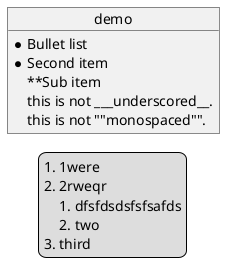 @startuml

object demo{
*Bullet list
*Second item
**Sub item

this is not ~___underscored__.
this is not ~""monospaced"".
}

legend
#1were
#2rweqr
##dfsfdsdsfsfsafds
##two
#third
end legend

@enduml